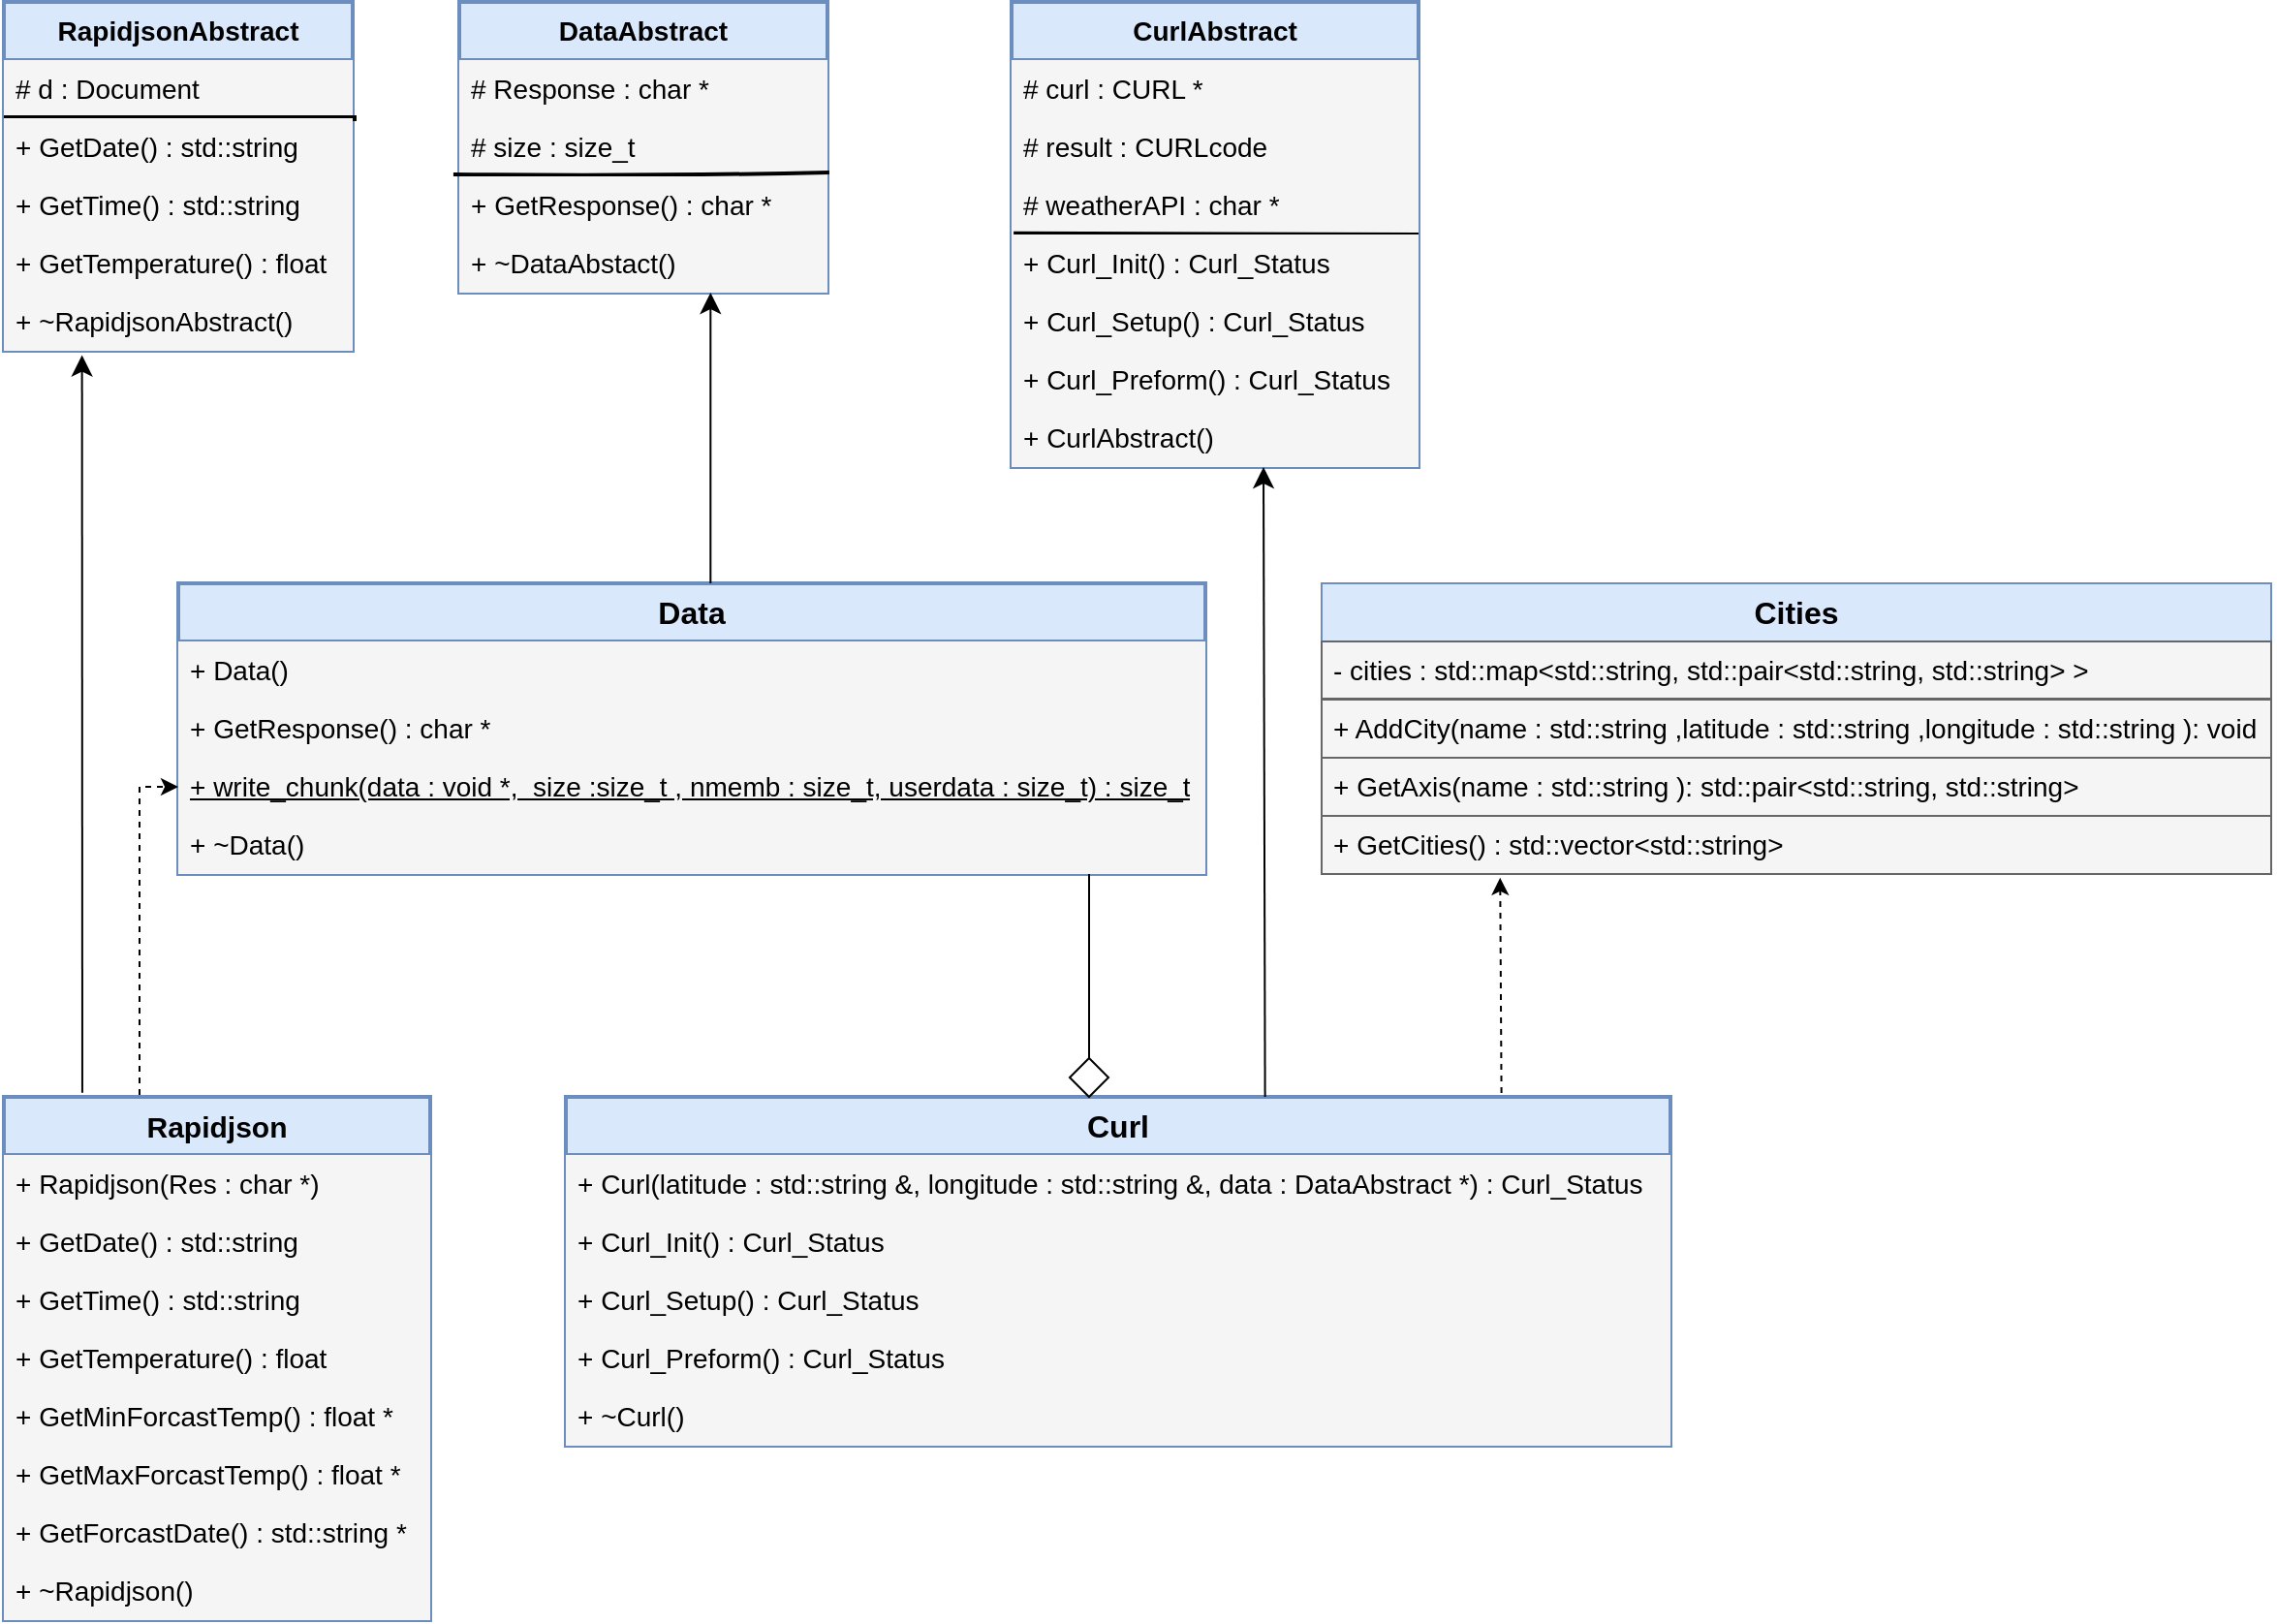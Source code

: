 <mxfile version="24.6.4" type="device">
  <diagram name="Page-1" id="SL3-pKhC1T-OUthzZoxt">
    <mxGraphModel dx="1639" dy="1564" grid="1" gridSize="10" guides="1" tooltips="1" connect="1" arrows="1" fold="1" page="1" pageScale="1" pageWidth="850" pageHeight="1100" math="0" shadow="0">
      <root>
        <mxCell id="0" />
        <mxCell id="1" parent="0" />
        <mxCell id="siNIbU0pzGiGCjO3MmFP-1" value="&lt;b&gt;&lt;font style=&quot;font-size: 15px;&quot;&gt;Rapidjson&lt;/font&gt;&lt;/b&gt;" style="swimlane;fontStyle=0;childLayout=stackLayout;horizontal=1;startSize=30;horizontalStack=0;resizeParent=1;resizeParentMax=0;resizeLast=0;collapsible=1;marginBottom=0;whiteSpace=wrap;html=1;fillColor=#dae8fc;strokeColor=#6c8ebf;strokeWidth=2;" parent="1" vertex="1">
          <mxGeometry y="315" width="220" height="270" as="geometry" />
        </mxCell>
        <mxCell id="siNIbU0pzGiGCjO3MmFP-2" value="+&amp;nbsp;Rapidjson(Res : char *)" style="text;strokeColor=none;fillColor=#f5f5f5;align=left;verticalAlign=middle;spacingLeft=4;spacingRight=4;overflow=hidden;points=[[0,0.5],[1,0.5]];portConstraint=eastwest;rotatable=0;whiteSpace=wrap;html=1;fontColor=#000000;fontSize=14;strokeWidth=2;" parent="siNIbU0pzGiGCjO3MmFP-1" vertex="1">
          <mxGeometry y="30" width="220" height="30" as="geometry" />
        </mxCell>
        <mxCell id="siNIbU0pzGiGCjO3MmFP-26" value="+ GetDate() : std::string" style="text;strokeColor=none;fillColor=#f5f5f5;align=left;verticalAlign=middle;spacingLeft=4;spacingRight=4;overflow=hidden;points=[[0,0.5],[1,0.5]];portConstraint=eastwest;rotatable=0;whiteSpace=wrap;html=1;fontColor=#000000;fontSize=14;strokeWidth=2;" parent="siNIbU0pzGiGCjO3MmFP-1" vertex="1">
          <mxGeometry y="60" width="220" height="30" as="geometry" />
        </mxCell>
        <mxCell id="siNIbU0pzGiGCjO3MmFP-25" value="+&amp;nbsp;GetTime() : std::string" style="text;strokeColor=none;fillColor=#f5f5f5;align=left;verticalAlign=middle;spacingLeft=4;spacingRight=4;overflow=hidden;points=[[0,0.5],[1,0.5]];portConstraint=eastwest;rotatable=0;whiteSpace=wrap;html=1;fontColor=#000000;fontSize=14;strokeWidth=2;" parent="siNIbU0pzGiGCjO3MmFP-1" vertex="1">
          <mxGeometry y="90" width="220" height="30" as="geometry" />
        </mxCell>
        <mxCell id="siNIbU0pzGiGCjO3MmFP-24" value="+&amp;nbsp;GetTemperature() : float" style="text;strokeColor=none;fillColor=#f5f5f5;align=left;verticalAlign=middle;spacingLeft=4;spacingRight=4;overflow=hidden;points=[[0,0.5],[1,0.5]];portConstraint=eastwest;rotatable=0;whiteSpace=wrap;html=1;fontColor=#000000;fontSize=14;strokeWidth=2;" parent="siNIbU0pzGiGCjO3MmFP-1" vertex="1">
          <mxGeometry y="120" width="220" height="30" as="geometry" />
        </mxCell>
        <mxCell id="siNIbU0pzGiGCjO3MmFP-23" value="+&amp;nbsp;GetMinForcastTemp() : float *" style="text;strokeColor=none;fillColor=#f5f5f5;align=left;verticalAlign=middle;spacingLeft=4;spacingRight=4;overflow=hidden;points=[[0,0.5],[1,0.5]];portConstraint=eastwest;rotatable=0;whiteSpace=wrap;html=1;fontColor=#000000;fontSize=14;strokeWidth=2;" parent="siNIbU0pzGiGCjO3MmFP-1" vertex="1">
          <mxGeometry y="150" width="220" height="30" as="geometry" />
        </mxCell>
        <mxCell id="siNIbU0pzGiGCjO3MmFP-22" value="+&amp;nbsp;GetMaxForcastTemp() : float *" style="text;strokeColor=none;fillColor=#f5f5f5;align=left;verticalAlign=middle;spacingLeft=4;spacingRight=4;overflow=hidden;points=[[0,0.5],[1,0.5]];portConstraint=eastwest;rotatable=0;whiteSpace=wrap;html=1;fontColor=#000000;fontSize=14;strokeWidth=2;" parent="siNIbU0pzGiGCjO3MmFP-1" vertex="1">
          <mxGeometry y="180" width="220" height="30" as="geometry" />
        </mxCell>
        <mxCell id="siNIbU0pzGiGCjO3MmFP-3" value="+&amp;nbsp;GetForcastDate() : std::string *" style="text;strokeColor=none;fillColor=#f5f5f5;align=left;verticalAlign=middle;spacingLeft=4;spacingRight=4;overflow=hidden;points=[[0,0.5],[1,0.5]];portConstraint=eastwest;rotatable=0;whiteSpace=wrap;html=1;fontColor=#000000;fontSize=14;strokeWidth=2;" parent="siNIbU0pzGiGCjO3MmFP-1" vertex="1">
          <mxGeometry y="210" width="220" height="30" as="geometry" />
        </mxCell>
        <mxCell id="rOurJ3ajMvRwLRT5k5jZ-22" value="+ ~Rapidjson()" style="text;strokeColor=none;fillColor=#f5f5f5;align=left;verticalAlign=middle;spacingLeft=4;spacingRight=4;overflow=hidden;points=[[0,0.5],[1,0.5]];portConstraint=eastwest;rotatable=0;whiteSpace=wrap;html=1;fontColor=#000000;fontSize=14;strokeWidth=2;" parent="siNIbU0pzGiGCjO3MmFP-1" vertex="1">
          <mxGeometry y="240" width="220" height="30" as="geometry" />
        </mxCell>
        <mxCell id="siNIbU0pzGiGCjO3MmFP-5" value="&lt;font size=&quot;1&quot; style=&quot;&quot;&gt;&lt;b style=&quot;font-size: 16px;&quot;&gt;Curl&lt;/b&gt;&lt;/font&gt;" style="swimlane;fontStyle=0;childLayout=stackLayout;horizontal=1;startSize=30;horizontalStack=0;resizeParent=1;resizeParentMax=0;resizeLast=0;collapsible=1;marginBottom=0;whiteSpace=wrap;html=1;fillColor=#dae8fc;strokeColor=#6c8ebf;strokeWidth=2;" parent="1" vertex="1">
          <mxGeometry x="290" y="315" width="570" height="180" as="geometry" />
        </mxCell>
        <mxCell id="siNIbU0pzGiGCjO3MmFP-17" value="+ Curl(latitude : std::string &amp;amp;, longitude : std::string &amp;amp;, data : DataAbstract *) :&amp;nbsp;Curl_Status" style="text;strokeColor=none;fillColor=#f5f5f5;align=left;verticalAlign=middle;spacingLeft=4;spacingRight=4;overflow=hidden;points=[[0,0.5],[1,0.5]];portConstraint=eastwest;rotatable=0;whiteSpace=wrap;html=1;fontColor=#000000;fontSize=14;strokeWidth=2;" parent="siNIbU0pzGiGCjO3MmFP-5" vertex="1">
          <mxGeometry y="30" width="570" height="30" as="geometry" />
        </mxCell>
        <mxCell id="siNIbU0pzGiGCjO3MmFP-16" value="+ Curl_Init() : Curl_Status" style="text;strokeColor=none;fillColor=#f5f5f5;align=left;verticalAlign=middle;spacingLeft=4;spacingRight=4;overflow=hidden;points=[[0,0.5],[1,0.5]];portConstraint=eastwest;rotatable=0;whiteSpace=wrap;html=1;fontColor=#000000;fontSize=14;strokeWidth=2;" parent="siNIbU0pzGiGCjO3MmFP-5" vertex="1">
          <mxGeometry y="60" width="570" height="30" as="geometry" />
        </mxCell>
        <mxCell id="siNIbU0pzGiGCjO3MmFP-18" value="+ Curl_Setup() : Curl_Status" style="text;strokeColor=none;fillColor=#f5f5f5;align=left;verticalAlign=middle;spacingLeft=4;spacingRight=4;overflow=hidden;points=[[0,0.5],[1,0.5]];portConstraint=eastwest;rotatable=0;whiteSpace=wrap;html=1;fontColor=#000000;fontSize=14;strokeWidth=2;" parent="siNIbU0pzGiGCjO3MmFP-5" vertex="1">
          <mxGeometry y="90" width="570" height="30" as="geometry" />
        </mxCell>
        <mxCell id="siNIbU0pzGiGCjO3MmFP-19" value="+ Curl_Preform() : Curl_Status&amp;nbsp;" style="text;strokeColor=none;fillColor=#f5f5f5;align=left;verticalAlign=middle;spacingLeft=4;spacingRight=4;overflow=hidden;points=[[0,0.5],[1,0.5]];portConstraint=eastwest;rotatable=0;whiteSpace=wrap;html=1;fontColor=#000000;fontSize=14;strokeWidth=2;" parent="siNIbU0pzGiGCjO3MmFP-5" vertex="1">
          <mxGeometry y="120" width="570" height="30" as="geometry" />
        </mxCell>
        <mxCell id="siNIbU0pzGiGCjO3MmFP-20" value="+ ~Curl()" style="text;strokeColor=none;fillColor=#f5f5f5;align=left;verticalAlign=middle;spacingLeft=4;spacingRight=4;overflow=hidden;points=[[0,0.5],[1,0.5]];portConstraint=eastwest;rotatable=0;whiteSpace=wrap;html=1;fontColor=#000000;fontSize=14;strokeWidth=2;" parent="siNIbU0pzGiGCjO3MmFP-5" vertex="1">
          <mxGeometry y="150" width="570" height="30" as="geometry" />
        </mxCell>
        <mxCell id="siNIbU0pzGiGCjO3MmFP-9" value="&lt;font style=&quot;font-size: 16px;&quot;&gt;&lt;b&gt;Data&lt;/b&gt;&lt;/font&gt;" style="swimlane;fontStyle=0;childLayout=stackLayout;horizontal=1;startSize=30;horizontalStack=0;resizeParent=1;resizeParentMax=0;resizeLast=0;collapsible=1;marginBottom=0;whiteSpace=wrap;html=1;fillColor=#dae8fc;strokeColor=#6c8ebf;strokeWidth=2;" parent="1" vertex="1">
          <mxGeometry x="90" y="50" width="530" height="150" as="geometry" />
        </mxCell>
        <mxCell id="siNIbU0pzGiGCjO3MmFP-12" value="+ Data()" style="text;strokeColor=none;fillColor=#f5f5f5;align=left;verticalAlign=middle;spacingLeft=4;spacingRight=4;overflow=hidden;points=[[0,0.5],[1,0.5]];portConstraint=eastwest;rotatable=0;whiteSpace=wrap;html=1;fontColor=#000000;fontSize=14;strokeWidth=2;" parent="siNIbU0pzGiGCjO3MmFP-9" vertex="1">
          <mxGeometry y="30" width="530" height="30" as="geometry" />
        </mxCell>
        <mxCell id="siNIbU0pzGiGCjO3MmFP-13" value="+&amp;nbsp;GetResponse() : char *" style="text;strokeColor=none;fillColor=#f5f5f5;align=left;verticalAlign=middle;spacingLeft=4;spacingRight=4;overflow=hidden;points=[[0,0.5],[1,0.5]];portConstraint=eastwest;rotatable=0;whiteSpace=wrap;html=1;fontColor=#000000;fontSize=14;strokeWidth=2;" parent="siNIbU0pzGiGCjO3MmFP-9" vertex="1">
          <mxGeometry y="60" width="530" height="30" as="geometry" />
        </mxCell>
        <mxCell id="siNIbU0pzGiGCjO3MmFP-14" value="&lt;u style=&quot;font-size: 14px;&quot;&gt;+ write_chunk(data : void *,&amp;nbsp; size :size_t , nmemb : size_t, userdata : size_t) :&amp;nbsp;size_t&lt;/u&gt;" style="text;strokeColor=none;fillColor=#f5f5f5;align=left;verticalAlign=middle;spacingLeft=4;spacingRight=4;overflow=hidden;points=[[0,0.5],[1,0.5]];portConstraint=eastwest;rotatable=0;whiteSpace=wrap;html=1;fontColor=#000000;fontSize=14;strokeWidth=2;" parent="siNIbU0pzGiGCjO3MmFP-9" vertex="1">
          <mxGeometry y="90" width="530" height="30" as="geometry" />
        </mxCell>
        <mxCell id="siNIbU0pzGiGCjO3MmFP-15" value="+ ~Data()" style="text;strokeColor=none;fillColor=#f5f5f5;align=left;verticalAlign=middle;spacingLeft=4;spacingRight=4;overflow=hidden;points=[[0,0.5],[1,0.5]];portConstraint=eastwest;rotatable=0;whiteSpace=wrap;html=1;fontColor=#000000;fontSize=14;strokeWidth=2;" parent="siNIbU0pzGiGCjO3MmFP-9" vertex="1">
          <mxGeometry y="120" width="530" height="30" as="geometry" />
        </mxCell>
        <mxCell id="siNIbU0pzGiGCjO3MmFP-27" value="" style="endArrow=none;html=1;rounded=0;exitX=0.5;exitY=0;exitDx=0;exitDy=0;" parent="1" source="siNIbU0pzGiGCjO3MmFP-28" edge="1">
          <mxGeometry width="50" height="50" relative="1" as="geometry">
            <mxPoint x="760" y="280" as="sourcePoint" />
            <mxPoint x="560" y="200" as="targetPoint" />
            <Array as="points" />
          </mxGeometry>
        </mxCell>
        <mxCell id="siNIbU0pzGiGCjO3MmFP-28" value="" style="rhombus;whiteSpace=wrap;html=1;" parent="1" vertex="1">
          <mxGeometry x="550" y="295" width="20" height="20" as="geometry" />
        </mxCell>
        <mxCell id="siNIbU0pzGiGCjO3MmFP-30" value="" style="endArrow=classic;html=1;rounded=0;entryX=0;entryY=0.5;entryDx=0;entryDy=0;dashed=1;" parent="1" target="siNIbU0pzGiGCjO3MmFP-14" edge="1">
          <mxGeometry width="50" height="50" relative="1" as="geometry">
            <mxPoint x="70" y="314" as="sourcePoint" />
            <mxPoint x="130" y="200" as="targetPoint" />
            <Array as="points">
              <mxPoint x="70" y="155" />
            </Array>
          </mxGeometry>
        </mxCell>
        <mxCell id="rOurJ3ajMvRwLRT5k5jZ-1" value="&lt;b&gt;&lt;font style=&quot;font-size: 14px;&quot;&gt;DataAbstract&lt;/font&gt;&lt;/b&gt;" style="swimlane;fontStyle=0;childLayout=stackLayout;horizontal=1;startSize=30;horizontalStack=0;resizeParent=1;resizeParentMax=0;resizeLast=0;collapsible=1;marginBottom=0;whiteSpace=wrap;html=1;fillColor=#dae8fc;strokeColor=#6c8ebf;strokeWidth=2;" parent="1" vertex="1">
          <mxGeometry x="235" y="-250" width="190" height="150" as="geometry" />
        </mxCell>
        <mxCell id="rOurJ3ajMvRwLRT5k5jZ-19" value="&lt;div style=&quot;font-size: 14px;&quot;&gt;# Response : char *&lt;/div&gt;" style="text;strokeColor=none;fillColor=#f5f5f5;align=left;verticalAlign=middle;spacingLeft=4;spacingRight=4;overflow=hidden;points=[[0,0.5],[1,0.5]];portConstraint=eastwest;rotatable=0;whiteSpace=wrap;html=1;fontColor=#000000;fontSize=14;strokeWidth=2;" parent="rOurJ3ajMvRwLRT5k5jZ-1" vertex="1">
          <mxGeometry y="30" width="190" height="30" as="geometry" />
        </mxCell>
        <mxCell id="rOurJ3ajMvRwLRT5k5jZ-20" value="# size : size_t" style="text;strokeColor=none;fillColor=#f5f5f5;align=left;verticalAlign=middle;spacingLeft=4;spacingRight=4;overflow=hidden;points=[[0,0.5],[1,0.5]];portConstraint=eastwest;rotatable=0;whiteSpace=wrap;html=1;fontColor=#000000;fontSize=14;strokeWidth=2;" parent="rOurJ3ajMvRwLRT5k5jZ-1" vertex="1">
          <mxGeometry y="60" width="190" height="30" as="geometry" />
        </mxCell>
        <mxCell id="rOurJ3ajMvRwLRT5k5jZ-35" value="" style="endArrow=none;html=1;rounded=0;fontSize=12;startSize=8;endSize=8;curved=1;exitX=-0.016;exitY=0.967;exitDx=0;exitDy=0;exitPerimeter=0;strokeWidth=2;entryX=1.005;entryY=-0.067;entryDx=0;entryDy=0;entryPerimeter=0;" parent="rOurJ3ajMvRwLRT5k5jZ-1" source="rOurJ3ajMvRwLRT5k5jZ-20" target="rOurJ3ajMvRwLRT5k5jZ-17" edge="1">
          <mxGeometry width="50" height="50" relative="1" as="geometry">
            <mxPoint x="50" y="89" as="sourcePoint" />
            <mxPoint x="190" y="91" as="targetPoint" />
            <Array as="points">
              <mxPoint x="100" y="90" />
            </Array>
          </mxGeometry>
        </mxCell>
        <mxCell id="rOurJ3ajMvRwLRT5k5jZ-17" value="+&amp;nbsp;GetResponse() : char *" style="text;strokeColor=none;fillColor=#f5f5f5;align=left;verticalAlign=middle;spacingLeft=4;spacingRight=4;overflow=hidden;points=[[0,0.5],[1,0.5]];portConstraint=eastwest;rotatable=0;whiteSpace=wrap;html=1;fontColor=#000000;fontSize=14;strokeWidth=2;" parent="rOurJ3ajMvRwLRT5k5jZ-1" vertex="1">
          <mxGeometry y="90" width="190" height="30" as="geometry" />
        </mxCell>
        <mxCell id="rOurJ3ajMvRwLRT5k5jZ-18" value="+ ~DataAbstact()" style="text;strokeColor=none;fillColor=#f5f5f5;align=left;verticalAlign=middle;spacingLeft=4;spacingRight=4;overflow=hidden;points=[[0,0.5],[1,0.5]];portConstraint=eastwest;rotatable=0;whiteSpace=wrap;html=1;fontColor=#000000;fontSize=14;strokeWidth=2;" parent="rOurJ3ajMvRwLRT5k5jZ-1" vertex="1">
          <mxGeometry y="120" width="190" height="30" as="geometry" />
        </mxCell>
        <mxCell id="rOurJ3ajMvRwLRT5k5jZ-5" value="&lt;b&gt;&lt;font style=&quot;font-size: 14px;&quot;&gt;RapidjsonAbstract&lt;/font&gt;&lt;/b&gt;" style="swimlane;fontStyle=0;childLayout=stackLayout;horizontal=1;startSize=30;horizontalStack=0;resizeParent=1;resizeParentMax=0;resizeLast=0;collapsible=1;marginBottom=0;whiteSpace=wrap;html=1;fillColor=#dae8fc;strokeColor=#6c8ebf;strokeWidth=2;" parent="1" vertex="1">
          <mxGeometry y="-250" width="180" height="180" as="geometry" />
        </mxCell>
        <mxCell id="rOurJ3ajMvRwLRT5k5jZ-16" value="# d : Document" style="text;strokeColor=none;fillColor=#f5f5f5;align=left;verticalAlign=middle;spacingLeft=4;spacingRight=4;overflow=hidden;points=[[0,0.5],[1,0.5]];portConstraint=eastwest;rotatable=0;whiteSpace=wrap;html=1;fontColor=#000000;fontSize=14;strokeWidth=2;" parent="rOurJ3ajMvRwLRT5k5jZ-5" vertex="1">
          <mxGeometry y="30" width="180" height="30" as="geometry" />
        </mxCell>
        <mxCell id="rOurJ3ajMvRwLRT5k5jZ-34" value="" style="endArrow=none;html=1;rounded=0;fontSize=12;startSize=8;endSize=8;curved=0;entryX=1.011;entryY=1;entryDx=0;entryDy=0;entryPerimeter=0;exitX=0;exitY=0;exitDx=0;exitDy=0;exitPerimeter=0;strokeWidth=3;" parent="rOurJ3ajMvRwLRT5k5jZ-5" source="rOurJ3ajMvRwLRT5k5jZ-13" target="rOurJ3ajMvRwLRT5k5jZ-16" edge="1">
          <mxGeometry width="50" height="50" relative="1" as="geometry">
            <mxPoint x="55" y="59" as="sourcePoint" />
            <mxPoint x="125" y="59" as="targetPoint" />
          </mxGeometry>
        </mxCell>
        <mxCell id="rOurJ3ajMvRwLRT5k5jZ-13" value="+ GetDate() : std::string" style="text;strokeColor=none;fillColor=#f5f5f5;align=left;verticalAlign=middle;spacingLeft=4;spacingRight=4;overflow=hidden;points=[[0,0.5],[1,0.5]];portConstraint=eastwest;rotatable=0;whiteSpace=wrap;html=1;fontColor=#000000;fontSize=14;strokeWidth=2;" parent="rOurJ3ajMvRwLRT5k5jZ-5" vertex="1">
          <mxGeometry y="60" width="180" height="30" as="geometry" />
        </mxCell>
        <mxCell id="rOurJ3ajMvRwLRT5k5jZ-14" value="+&amp;nbsp;GetTime() : std::string" style="text;strokeColor=none;fillColor=#f5f5f5;align=left;verticalAlign=middle;spacingLeft=4;spacingRight=4;overflow=hidden;points=[[0,0.5],[1,0.5]];portConstraint=eastwest;rotatable=0;whiteSpace=wrap;html=1;fontColor=#000000;fontSize=14;strokeWidth=2;" parent="rOurJ3ajMvRwLRT5k5jZ-5" vertex="1">
          <mxGeometry y="90" width="180" height="30" as="geometry" />
        </mxCell>
        <mxCell id="rOurJ3ajMvRwLRT5k5jZ-15" value="+&amp;nbsp;GetTemperature() : float" style="text;strokeColor=none;fillColor=#f5f5f5;align=left;verticalAlign=middle;spacingLeft=4;spacingRight=4;overflow=hidden;points=[[0,0.5],[1,0.5]];portConstraint=eastwest;rotatable=0;whiteSpace=wrap;html=1;fontColor=#000000;fontSize=14;strokeWidth=2;" parent="rOurJ3ajMvRwLRT5k5jZ-5" vertex="1">
          <mxGeometry y="120" width="180" height="30" as="geometry" />
        </mxCell>
        <mxCell id="rOurJ3ajMvRwLRT5k5jZ-21" value="+ ~RapidjsonAbstract()" style="text;strokeColor=none;fillColor=#f5f5f5;align=left;verticalAlign=middle;spacingLeft=4;spacingRight=4;overflow=hidden;points=[[0,0.5],[1,0.5]];portConstraint=eastwest;rotatable=0;whiteSpace=wrap;html=1;fontColor=#000000;fontSize=14;strokeWidth=2;" parent="rOurJ3ajMvRwLRT5k5jZ-5" vertex="1">
          <mxGeometry y="150" width="180" height="30" as="geometry" />
        </mxCell>
        <mxCell id="rOurJ3ajMvRwLRT5k5jZ-9" value="&lt;b&gt;&lt;font style=&quot;font-size: 14px;&quot;&gt;CurlAbstract&lt;/font&gt;&lt;/b&gt;" style="swimlane;fontStyle=0;childLayout=stackLayout;horizontal=1;startSize=30;horizontalStack=0;resizeParent=1;resizeParentMax=0;resizeLast=0;collapsible=1;marginBottom=0;whiteSpace=wrap;html=1;fillColor=#dae8fc;strokeColor=#6c8ebf;strokeWidth=2;" parent="1" vertex="1">
          <mxGeometry x="520" y="-250" width="210" height="240" as="geometry" />
        </mxCell>
        <mxCell id="rOurJ3ajMvRwLRT5k5jZ-27" value="# curl : CURL *" style="text;strokeColor=none;fillColor=#f5f5f5;align=left;verticalAlign=middle;spacingLeft=4;spacingRight=4;overflow=hidden;points=[[0,0.5],[1,0.5]];portConstraint=eastwest;rotatable=0;whiteSpace=wrap;html=1;fontColor=#000000;fontSize=14;strokeWidth=2;" parent="rOurJ3ajMvRwLRT5k5jZ-9" vertex="1">
          <mxGeometry y="30" width="210" height="30" as="geometry" />
        </mxCell>
        <mxCell id="rOurJ3ajMvRwLRT5k5jZ-28" value="# result : CURLcode" style="text;strokeColor=none;fillColor=#f5f5f5;align=left;verticalAlign=middle;spacingLeft=4;spacingRight=4;overflow=hidden;points=[[0,0.5],[1,0.5]];portConstraint=eastwest;rotatable=0;whiteSpace=wrap;html=1;fontColor=#000000;fontSize=14;strokeWidth=2;" parent="rOurJ3ajMvRwLRT5k5jZ-9" vertex="1">
          <mxGeometry y="60" width="210" height="30" as="geometry" />
        </mxCell>
        <mxCell id="rOurJ3ajMvRwLRT5k5jZ-29" value="# weatherAPI : char *" style="text;strokeColor=none;fillColor=#f5f5f5;align=left;verticalAlign=middle;spacingLeft=4;spacingRight=4;overflow=hidden;points=[[0,0.5],[1,0.5]];portConstraint=eastwest;rotatable=0;whiteSpace=wrap;html=1;fontColor=#000000;fontSize=14;strokeWidth=2;" parent="rOurJ3ajMvRwLRT5k5jZ-9" vertex="1">
          <mxGeometry y="90" width="210" height="30" as="geometry" />
        </mxCell>
        <mxCell id="rOurJ3ajMvRwLRT5k5jZ-36" value="" style="endArrow=none;html=1;rounded=0;fontSize=12;startSize=8;endSize=8;curved=1;exitX=0.005;exitY=-0.022;exitDx=0;exitDy=0;exitPerimeter=0;strokeWidth=2;" parent="rOurJ3ajMvRwLRT5k5jZ-9" source="rOurJ3ajMvRwLRT5k5jZ-23" edge="1">
          <mxGeometry width="50" height="50" relative="1" as="geometry">
            <mxPoint x="60" y="120" as="sourcePoint" />
            <mxPoint x="210" y="120" as="targetPoint" />
          </mxGeometry>
        </mxCell>
        <mxCell id="rOurJ3ajMvRwLRT5k5jZ-23" value="+ Curl_Init() : Curl_Status" style="text;strokeColor=none;fillColor=#f5f5f5;align=left;verticalAlign=middle;spacingLeft=4;spacingRight=4;overflow=hidden;points=[[0,0.5],[1,0.5]];portConstraint=eastwest;rotatable=0;whiteSpace=wrap;html=1;fontColor=#000000;fontSize=14;strokeWidth=2;" parent="rOurJ3ajMvRwLRT5k5jZ-9" vertex="1">
          <mxGeometry y="120" width="210" height="30" as="geometry" />
        </mxCell>
        <mxCell id="rOurJ3ajMvRwLRT5k5jZ-24" value="+ Curl_Setup() : Curl_Status" style="text;strokeColor=none;fillColor=#f5f5f5;align=left;verticalAlign=middle;spacingLeft=4;spacingRight=4;overflow=hidden;points=[[0,0.5],[1,0.5]];portConstraint=eastwest;rotatable=0;whiteSpace=wrap;html=1;fontColor=#000000;fontSize=14;strokeWidth=2;" parent="rOurJ3ajMvRwLRT5k5jZ-9" vertex="1">
          <mxGeometry y="150" width="210" height="30" as="geometry" />
        </mxCell>
        <mxCell id="rOurJ3ajMvRwLRT5k5jZ-25" value="+ Curl_Preform() : Curl_Status&amp;nbsp;" style="text;strokeColor=none;fillColor=#f5f5f5;align=left;verticalAlign=middle;spacingLeft=4;spacingRight=4;overflow=hidden;points=[[0,0.5],[1,0.5]];portConstraint=eastwest;rotatable=0;whiteSpace=wrap;html=1;fontColor=#000000;fontSize=14;strokeWidth=2;" parent="rOurJ3ajMvRwLRT5k5jZ-9" vertex="1">
          <mxGeometry y="180" width="210" height="30" as="geometry" />
        </mxCell>
        <mxCell id="rOurJ3ajMvRwLRT5k5jZ-26" value="+&amp;nbsp;CurlAbstract()" style="text;strokeColor=none;fillColor=#f5f5f5;align=left;verticalAlign=middle;spacingLeft=4;spacingRight=4;overflow=hidden;points=[[0,0.5],[1,0.5]];portConstraint=eastwest;rotatable=0;whiteSpace=wrap;html=1;fontColor=#000000;fontSize=14;strokeWidth=2;" parent="rOurJ3ajMvRwLRT5k5jZ-9" vertex="1">
          <mxGeometry y="210" width="210" height="30" as="geometry" />
        </mxCell>
        <mxCell id="rOurJ3ajMvRwLRT5k5jZ-31" value="" style="endArrow=classic;html=1;rounded=0;fontSize=12;startSize=8;endSize=8;curved=1;exitX=0.633;exitY=0;exitDx=0;exitDy=0;exitPerimeter=0;" parent="1" source="siNIbU0pzGiGCjO3MmFP-5" edge="1">
          <mxGeometry width="50" height="50" relative="1" as="geometry">
            <mxPoint x="730" y="313" as="sourcePoint" />
            <mxPoint x="650" y="-10" as="targetPoint" />
          </mxGeometry>
        </mxCell>
        <mxCell id="rOurJ3ajMvRwLRT5k5jZ-32" value="" style="endArrow=classic;html=1;rounded=0;fontSize=12;startSize=8;endSize=8;curved=1;" parent="1" edge="1">
          <mxGeometry width="50" height="50" relative="1" as="geometry">
            <mxPoint x="364.66" y="50" as="sourcePoint" />
            <mxPoint x="364.66" y="-100" as="targetPoint" />
          </mxGeometry>
        </mxCell>
        <mxCell id="rOurJ3ajMvRwLRT5k5jZ-33" value="" style="endArrow=classic;html=1;rounded=0;fontSize=12;startSize=8;endSize=8;curved=1;entryX=0.224;entryY=1.076;entryDx=0;entryDy=0;entryPerimeter=0;exitX=0.184;exitY=-0.008;exitDx=0;exitDy=0;exitPerimeter=0;" parent="1" source="siNIbU0pzGiGCjO3MmFP-1" edge="1" target="rOurJ3ajMvRwLRT5k5jZ-21">
          <mxGeometry width="50" height="50" relative="1" as="geometry">
            <mxPoint x="40" y="310" as="sourcePoint" />
            <mxPoint x="80" y="-70" as="targetPoint" />
          </mxGeometry>
        </mxCell>
        <mxCell id="MwHS2W_Qqp0i6mNb5_Eq-3" value="&lt;font style=&quot;font-size: 16px;&quot;&gt;&lt;b&gt;Cities&lt;/b&gt;&lt;/font&gt;" style="swimlane;fontStyle=0;childLayout=stackLayout;horizontal=1;startSize=30;horizontalStack=0;resizeParent=1;resizeParentMax=0;resizeLast=0;collapsible=1;marginBottom=0;whiteSpace=wrap;html=1;fillColor=#dae8fc;strokeColor=#6c8ebf;" vertex="1" parent="1">
          <mxGeometry x="680" y="50" width="490" height="150" as="geometry" />
        </mxCell>
        <mxCell id="MwHS2W_Qqp0i6mNb5_Eq-7" value="- cities : std::map&amp;lt;std::string, std::pair&amp;lt;std::string, std::string&amp;gt; &amp;gt;&amp;nbsp;" style="text;strokeColor=#666666;fillColor=#f5f5f5;align=left;verticalAlign=middle;spacingLeft=4;spacingRight=4;overflow=hidden;points=[[0,0.5],[1,0.5]];portConstraint=eastwest;rotatable=0;whiteSpace=wrap;html=1;fontSize=14;fontColor=#000000;" vertex="1" parent="MwHS2W_Qqp0i6mNb5_Eq-3">
          <mxGeometry y="30" width="490" height="30" as="geometry" />
        </mxCell>
        <mxCell id="MwHS2W_Qqp0i6mNb5_Eq-8" value="" style="endArrow=none;html=1;rounded=0;strokeWidth=2;fillColor=#f5f5f5;strokeColor=#666666;fontColor=#000000;" edge="1" parent="MwHS2W_Qqp0i6mNb5_Eq-3">
          <mxGeometry width="50" height="50" relative="1" as="geometry">
            <mxPoint y="60" as="sourcePoint" />
            <mxPoint x="490" y="60" as="targetPoint" />
          </mxGeometry>
        </mxCell>
        <mxCell id="MwHS2W_Qqp0i6mNb5_Eq-4" value="+ AddCity(name : std::string&amp;nbsp;,latitude : std::string&amp;nbsp;,longitude : std::string&amp;nbsp;): void" style="text;strokeColor=#666666;fillColor=#f5f5f5;align=left;verticalAlign=middle;spacingLeft=4;spacingRight=4;overflow=hidden;points=[[0,0.5],[1,0.5]];portConstraint=eastwest;rotatable=0;whiteSpace=wrap;html=1;fontSize=14;fontColor=#000000;" vertex="1" parent="MwHS2W_Qqp0i6mNb5_Eq-3">
          <mxGeometry y="60" width="490" height="30" as="geometry" />
        </mxCell>
        <mxCell id="MwHS2W_Qqp0i6mNb5_Eq-5" value="+ GetAxis(name : std::string&amp;nbsp;): std::pair&amp;lt;std::string, std::string&amp;gt;&amp;nbsp;" style="text;strokeColor=#666666;fillColor=#f5f5f5;align=left;verticalAlign=middle;spacingLeft=4;spacingRight=4;overflow=hidden;points=[[0,0.5],[1,0.5]];portConstraint=eastwest;rotatable=0;whiteSpace=wrap;html=1;fontSize=14;fontColor=#000000;" vertex="1" parent="MwHS2W_Qqp0i6mNb5_Eq-3">
          <mxGeometry y="90" width="490" height="30" as="geometry" />
        </mxCell>
        <mxCell id="MwHS2W_Qqp0i6mNb5_Eq-6" value="+ GetCities() : std::vector&amp;lt;std::string&amp;gt;&amp;nbsp;" style="text;strokeColor=#666666;fillColor=#f5f5f5;align=left;verticalAlign=middle;spacingLeft=4;spacingRight=4;overflow=hidden;points=[[0,0.5],[1,0.5]];portConstraint=eastwest;rotatable=0;whiteSpace=wrap;html=1;fontSize=14;fontColor=#000000;" vertex="1" parent="MwHS2W_Qqp0i6mNb5_Eq-3">
          <mxGeometry y="120" width="490" height="30" as="geometry" />
        </mxCell>
        <mxCell id="MwHS2W_Qqp0i6mNb5_Eq-9" value="" style="endArrow=classic;html=1;rounded=0;entryX=0.188;entryY=1.064;entryDx=0;entryDy=0;entryPerimeter=0;exitX=0.847;exitY=-0.011;exitDx=0;exitDy=0;exitPerimeter=0;dashed=1;" edge="1" parent="1" source="siNIbU0pzGiGCjO3MmFP-5" target="MwHS2W_Qqp0i6mNb5_Eq-6">
          <mxGeometry width="50" height="50" relative="1" as="geometry">
            <mxPoint x="849" y="315" as="sourcePoint" />
            <mxPoint x="849" y="255" as="targetPoint" />
          </mxGeometry>
        </mxCell>
      </root>
    </mxGraphModel>
  </diagram>
</mxfile>
